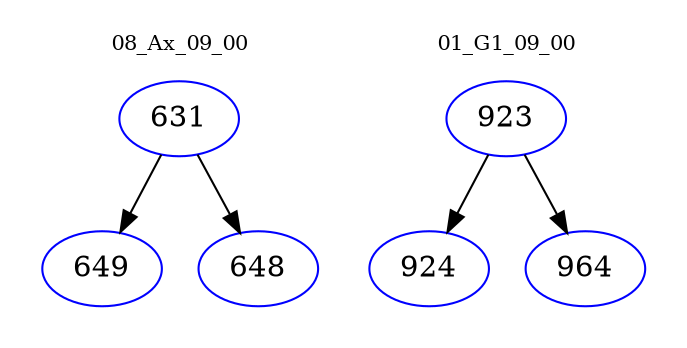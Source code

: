 digraph{
subgraph cluster_0 {
color = white
label = "08_Ax_09_00";
fontsize=10;
T0_631 [label="631", color="blue"]
T0_631 -> T0_649 [color="black"]
T0_649 [label="649", color="blue"]
T0_631 -> T0_648 [color="black"]
T0_648 [label="648", color="blue"]
}
subgraph cluster_1 {
color = white
label = "01_G1_09_00";
fontsize=10;
T1_923 [label="923", color="blue"]
T1_923 -> T1_924 [color="black"]
T1_924 [label="924", color="blue"]
T1_923 -> T1_964 [color="black"]
T1_964 [label="964", color="blue"]
}
}
